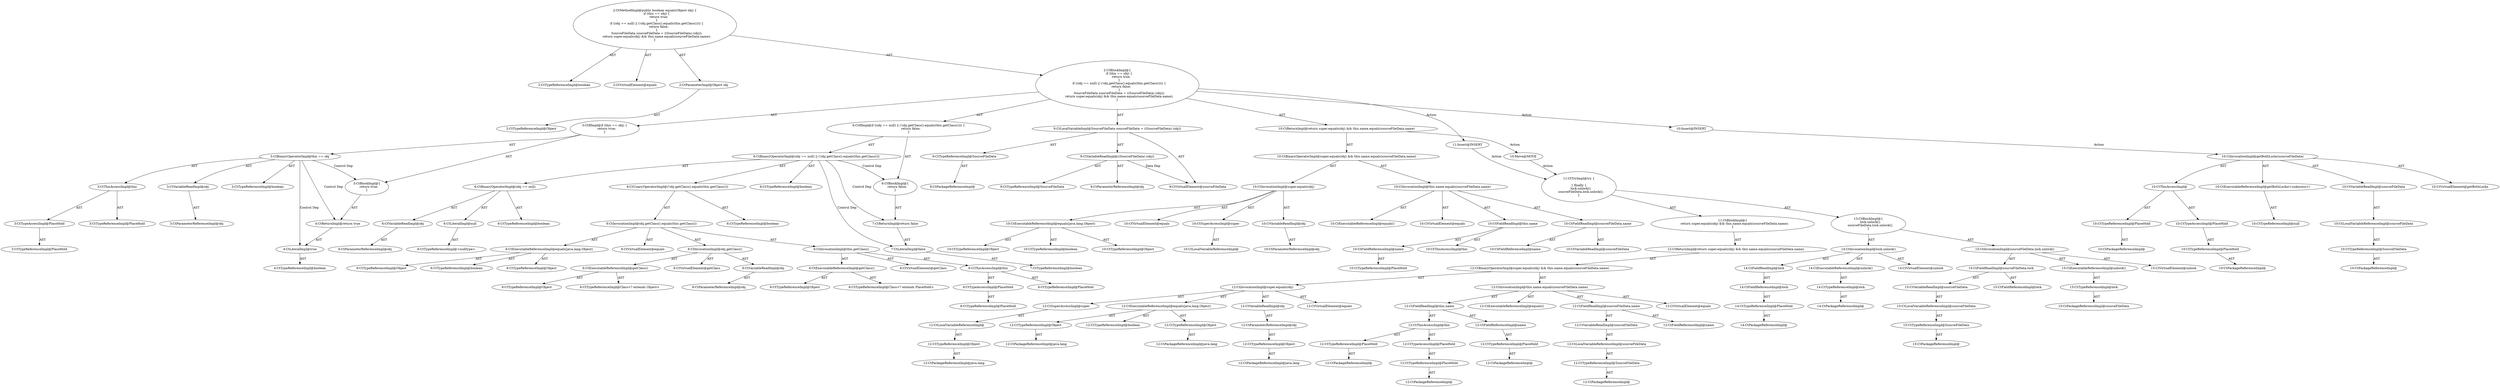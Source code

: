 digraph "equals#?,Object" {
0 [label="2:CtTypeReferenceImpl@boolean" shape=ellipse]
1 [label="2:CtVirtualElement@equals" shape=ellipse]
2 [label="2:CtParameterImpl@Object obj" shape=ellipse]
3 [label="2:CtTypeReferenceImpl@Object" shape=ellipse]
4 [label="3:CtTypeAccessImpl@PlaceHold" shape=ellipse]
5 [label="3:CtTypeReferenceImpl@PlaceHold" shape=ellipse]
6 [label="3:CtThisAccessImpl@this" shape=ellipse]
7 [label="3:CtTypeReferenceImpl@PlaceHold" shape=ellipse]
8 [label="3:CtVariableReadImpl@obj" shape=ellipse]
9 [label="3:CtParameterReferenceImpl@obj" shape=ellipse]
10 [label="3:CtBinaryOperatorImpl@this == obj" shape=ellipse]
11 [label="3:CtTypeReferenceImpl@boolean" shape=ellipse]
12 [label="4:CtLiteralImpl@true" shape=ellipse]
13 [label="4:CtTypeReferenceImpl@boolean" shape=ellipse]
14 [label="4:CtReturnImpl@return true" shape=ellipse]
15 [label="3:CtBlockImpl@\{
    return true;
\}" shape=ellipse]
16 [label="3:CtIfImpl@if (this == obj) \{
    return true;
\}" shape=ellipse]
17 [label="6:CtVariableReadImpl@obj" shape=ellipse]
18 [label="6:CtParameterReferenceImpl@obj" shape=ellipse]
19 [label="6:CtLiteralImpl@null" shape=ellipse]
20 [label="6:CtTypeReferenceImpl@<nulltype>" shape=ellipse]
21 [label="6:CtBinaryOperatorImpl@(obj == null)" shape=ellipse]
22 [label="6:CtTypeReferenceImpl@boolean" shape=ellipse]
23 [label="6:CtExecutableReferenceImpl@equals(java.lang.Object)" shape=ellipse]
24 [label="6:CtTypeReferenceImpl@Object" shape=ellipse]
25 [label="6:CtTypeReferenceImpl@boolean" shape=ellipse]
26 [label="6:CtTypeReferenceImpl@Object" shape=ellipse]
27 [label="6:CtVirtualElement@equals" shape=ellipse]
28 [label="6:CtExecutableReferenceImpl@getClass()" shape=ellipse]
29 [label="6:CtTypeReferenceImpl@Object" shape=ellipse]
30 [label="6:CtTypeReferenceImpl@Class<? extends Object>" shape=ellipse]
31 [label="6:CtVirtualElement@getClass" shape=ellipse]
32 [label="6:CtVariableReadImpl@obj" shape=ellipse]
33 [label="6:CtParameterReferenceImpl@obj" shape=ellipse]
34 [label="6:CtInvocationImpl@obj.getClass()" shape=ellipse]
35 [label="6:CtExecutableReferenceImpl@getClass()" shape=ellipse]
36 [label="6:CtTypeReferenceImpl@Object" shape=ellipse]
37 [label="6:CtTypeReferenceImpl@Class<? extends PlaceHold>" shape=ellipse]
38 [label="6:CtVirtualElement@getClass" shape=ellipse]
39 [label="6:CtTypeAccessImpl@PlaceHold" shape=ellipse]
40 [label="6:CtTypeReferenceImpl@PlaceHold" shape=ellipse]
41 [label="6:CtThisAccessImpl@this" shape=ellipse]
42 [label="6:CtTypeReferenceImpl@PlaceHold" shape=ellipse]
43 [label="6:CtInvocationImpl@this.getClass()" shape=ellipse]
44 [label="6:CtInvocationImpl@obj.getClass().equals(this.getClass())" shape=ellipse]
45 [label="6:CtUnaryOperatorImpl@(!obj.getClass().equals(this.getClass()))" shape=ellipse]
46 [label="6:CtTypeReferenceImpl@boolean" shape=ellipse]
47 [label="6:CtBinaryOperatorImpl@(obj == null) || (!obj.getClass().equals(this.getClass()))" shape=ellipse]
48 [label="6:CtTypeReferenceImpl@boolean" shape=ellipse]
49 [label="7:CtLiteralImpl@false" shape=ellipse]
50 [label="7:CtTypeReferenceImpl@boolean" shape=ellipse]
51 [label="7:CtReturnImpl@return false" shape=ellipse]
52 [label="6:CtBlockImpl@\{
    return false;
\}" shape=ellipse]
53 [label="6:CtIfImpl@if ((obj == null) || (!obj.getClass().equals(this.getClass()))) \{
    return false;
\}" shape=ellipse]
54 [label="9:CtTypeReferenceImpl@SourceFileData" shape=ellipse]
55 [label="9:CtPackageReferenceImpl@" shape=ellipse]
56 [label="9:CtVariableReadImpl@((SourceFileData) (obj))" shape=ellipse]
57 [label="9:CtTypeReferenceImpl@SourceFileData" shape=ellipse]
58 [label="9:CtParameterReferenceImpl@obj" shape=ellipse]
59 [label="9:CtVirtualElement@sourceFileData" shape=ellipse]
60 [label="9:CtLocalVariableImpl@SourceFileData sourceFileData = ((SourceFileData) (obj))" shape=ellipse]
61 [label="10:CtExecutableReferenceImpl@equals(java.lang.Object)" shape=ellipse]
62 [label="10:CtTypeReferenceImpl@Object" shape=ellipse]
63 [label="10:CtTypeReferenceImpl@boolean" shape=ellipse]
64 [label="10:CtTypeReferenceImpl@Object" shape=ellipse]
65 [label="10:CtVirtualElement@equals" shape=ellipse]
66 [label="10:CtSuperAccessImpl@super" shape=ellipse]
67 [label="10:CtLocalVariableReferenceImpl@" shape=ellipse]
68 [label="10:CtVariableReadImpl@obj" shape=ellipse]
69 [label="10:CtParameterReferenceImpl@obj" shape=ellipse]
70 [label="10:CtInvocationImpl@super.equals(obj)" shape=ellipse]
71 [label="10:CtExecutableReferenceImpl@equals()" shape=ellipse]
72 [label="10:CtVirtualElement@equals" shape=ellipse]
73 [label="10:CtFieldReferenceImpl@name" shape=ellipse]
74 [label="10:CtTypeReferenceImpl@PlaceHold" shape=ellipse]
75 [label="10:CtFieldReadImpl@this.name" shape=ellipse]
76 [label="10:CtThisAccessImpl@this" shape=ellipse]
77 [label="10:CtFieldReferenceImpl@name" shape=ellipse]
78 [label="10:CtFieldReadImpl@sourceFileData.name" shape=ellipse]
79 [label="10:CtVariableReadImpl@sourceFileData" shape=ellipse]
80 [label="10:CtInvocationImpl@this.name.equals(sourceFileData.name)" shape=ellipse]
81 [label="10:CtBinaryOperatorImpl@super.equals(obj) && this.name.equals(sourceFileData.name)" shape=ellipse]
82 [label="10:CtReturnImpl@return super.equals(obj) && this.name.equals(sourceFileData.name)" shape=ellipse]
83 [label="2:CtBlockImpl@\{
    if (this == obj) \{
        return true;
    \}
    if ((obj == null) || (!obj.getClass().equals(this.getClass()))) \{
        return false;
    \}
    SourceFileData sourceFileData = ((SourceFileData) (obj));
    return super.equals(obj) && this.name.equals(sourceFileData.name);
\}" shape=ellipse]
84 [label="2:CtMethodImpl@public boolean equals(Object obj) \{
    if (this == obj) \{
        return true;
    \}
    if ((obj == null) || (!obj.getClass().equals(this.getClass()))) \{
        return false;
    \}
    SourceFileData sourceFileData = ((SourceFileData) (obj));
    return super.equals(obj) && this.name.equals(sourceFileData.name);
\}" shape=ellipse]
85 [label="10:Insert@INSERT" shape=ellipse]
86 [label="10:CtPackageReferenceImpl@" shape=ellipse]
87 [label="10:CtTypeReferenceImpl@PlaceHold" shape=ellipse]
88 [label="10:CtPackageReferenceImpl@" shape=ellipse]
89 [label="10:CtTypeReferenceImpl@PlaceHold" shape=ellipse]
90 [label="10:CtTypeAccessImpl@PlaceHold" shape=ellipse]
91 [label="10:CtThisAccessImpl@" shape=ellipse]
92 [label="10:CtTypeReferenceImpl@null" shape=ellipse]
93 [label="10:CtExecutableReferenceImpl@getBothLocks(<unknown>)" shape=ellipse]
94 [label="10:CtPackageReferenceImpl@" shape=ellipse]
95 [label="10:CtTypeReferenceImpl@SourceFileData" shape=ellipse]
96 [label="10:CtLocalVariableReferenceImpl@sourceFileData" shape=ellipse]
97 [label="10:CtVariableReadImpl@sourceFileData" shape=ellipse]
98 [label="10:CtInvocationImpl@getBothLocks(sourceFileData)" shape=ellipse]
99 [label="10:CtVirtualElement@getBothLocks" shape=ellipse]
100 [label="11:Insert@INSERT" shape=ellipse]
101 [label="12:CtPackageReferenceImpl@java.lang" shape=ellipse]
102 [label="12:CtTypeReferenceImpl@Object" shape=ellipse]
103 [label="12:CtLocalVariableReferenceImpl@" shape=ellipse]
104 [label="12:CtSuperAccessImpl@super" shape=ellipse]
105 [label="12:CtPackageReferenceImpl@java.lang" shape=ellipse]
106 [label="12:CtTypeReferenceImpl@Object" shape=ellipse]
107 [label="12:CtTypeReferenceImpl@boolean" shape=ellipse]
108 [label="12:CtPackageReferenceImpl@java.lang" shape=ellipse]
109 [label="12:CtTypeReferenceImpl@Object" shape=ellipse]
110 [label="12:CtExecutableReferenceImpl@equals(java.lang.Object)" shape=ellipse]
111 [label="12:CtPackageReferenceImpl@java.lang" shape=ellipse]
112 [label="12:CtTypeReferenceImpl@Object" shape=ellipse]
113 [label="12:CtParameterReferenceImpl@obj" shape=ellipse]
114 [label="12:CtVariableReadImpl@obj" shape=ellipse]
115 [label="12:CtInvocationImpl@super.equals(obj)" shape=ellipse]
116 [label="12:CtVirtualElement@equals" shape=ellipse]
117 [label="12:CtPackageReferenceImpl@" shape=ellipse]
118 [label="12:CtTypeReferenceImpl@PlaceHold" shape=ellipse]
119 [label="12:CtPackageReferenceImpl@" shape=ellipse]
120 [label="12:CtTypeReferenceImpl@PlaceHold" shape=ellipse]
121 [label="12:CtTypeAccessImpl@PlaceHold" shape=ellipse]
122 [label="12:CtThisAccessImpl@this" shape=ellipse]
123 [label="12:CtPackageReferenceImpl@" shape=ellipse]
124 [label="12:CtTypeReferenceImpl@PlaceHold" shape=ellipse]
125 [label="12:CtFieldReferenceImpl@name" shape=ellipse]
126 [label="12:CtFieldReadImpl@this.name" shape=ellipse]
127 [label="12:CtExecutableReferenceImpl@equals()" shape=ellipse]
128 [label="12:CtPackageReferenceImpl@" shape=ellipse]
129 [label="12:CtTypeReferenceImpl@SourceFileData" shape=ellipse]
130 [label="12:CtLocalVariableReferenceImpl@sourceFileData" shape=ellipse]
131 [label="12:CtVariableReadImpl@sourceFileData" shape=ellipse]
132 [label="12:CtFieldReferenceImpl@name" shape=ellipse]
133 [label="12:CtFieldReadImpl@sourceFileData.name" shape=ellipse]
134 [label="12:CtInvocationImpl@this.name.equals(sourceFileData.name)" shape=ellipse]
135 [label="12:CtVirtualElement@equals" shape=ellipse]
136 [label="12:CtBinaryOperatorImpl@super.equals(obj) && this.name.equals(sourceFileData.name)" shape=ellipse]
137 [label="12:CtReturnImpl@return super.equals(obj) && this.name.equals(sourceFileData.name)" shape=ellipse]
138 [label="11:CtBlockImpl@\{
    return super.equals(obj) && this.name.equals(sourceFileData.name);
\}" shape=ellipse]
139 [label="14:CtPackageReferenceImpl@" shape=ellipse]
140 [label="14:CtTypeReferenceImpl@PlaceHold" shape=ellipse]
141 [label="14:CtFieldReferenceImpl@lock" shape=ellipse]
142 [label="14:CtFieldReadImpl@lock" shape=ellipse]
143 [label="14:CtPackageReferenceImpl@" shape=ellipse]
144 [label="14:CtTypeReferenceImpl@lock" shape=ellipse]
145 [label="14:CtExecutableReferenceImpl@unlock()" shape=ellipse]
146 [label="14:CtInvocationImpl@lock.unlock()" shape=ellipse]
147 [label="14:CtVirtualElement@unlock" shape=ellipse]
148 [label="15:CtPackageReferenceImpl@" shape=ellipse]
149 [label="15:CtTypeReferenceImpl@SourceFileData" shape=ellipse]
150 [label="15:CtLocalVariableReferenceImpl@sourceFileData" shape=ellipse]
151 [label="15:CtVariableReadImpl@sourceFileData" shape=ellipse]
152 [label="15:CtFieldReferenceImpl@lock" shape=ellipse]
153 [label="15:CtFieldReadImpl@sourceFileData.lock" shape=ellipse]
154 [label="15:CtPackageReferenceImpl@sourceFileData" shape=ellipse]
155 [label="15:CtTypeReferenceImpl@lock" shape=ellipse]
156 [label="15:CtExecutableReferenceImpl@unlock()" shape=ellipse]
157 [label="15:CtInvocationImpl@sourceFileData.lock.unlock()" shape=ellipse]
158 [label="15:CtVirtualElement@unlock" shape=ellipse]
159 [label="13:CtBlockImpl@\{
    lock.unlock();
    sourceFileData.lock.unlock();
\}" shape=ellipse]
160 [label="11:CtTryImpl@try \{

\} finally \{
    lock.unlock();
    sourceFileData.lock.unlock();
\}" shape=ellipse]
161 [label="10:Move@MOVE" shape=ellipse]
2 -> 3 [label="AST"];
4 -> 5 [label="AST"];
6 -> 7 [label="AST"];
6 -> 4 [label="AST"];
8 -> 9 [label="AST"];
10 -> 11 [label="AST"];
10 -> 6 [label="AST"];
10 -> 8 [label="AST"];
10 -> 15 [label="Control Dep"];
10 -> 14 [label="Control Dep"];
10 -> 12 [label="Control Dep"];
12 -> 13 [label="AST"];
14 -> 12 [label="AST"];
15 -> 14 [label="AST"];
16 -> 10 [label="AST"];
16 -> 15 [label="AST"];
17 -> 18 [label="AST"];
19 -> 20 [label="AST"];
21 -> 22 [label="AST"];
21 -> 17 [label="AST"];
21 -> 19 [label="AST"];
23 -> 24 [label="AST"];
23 -> 25 [label="AST"];
23 -> 26 [label="AST"];
28 -> 29 [label="AST"];
28 -> 30 [label="AST"];
32 -> 33 [label="AST"];
34 -> 31 [label="AST"];
34 -> 32 [label="AST"];
34 -> 28 [label="AST"];
35 -> 36 [label="AST"];
35 -> 37 [label="AST"];
39 -> 40 [label="AST"];
41 -> 42 [label="AST"];
41 -> 39 [label="AST"];
43 -> 38 [label="AST"];
43 -> 41 [label="AST"];
43 -> 35 [label="AST"];
44 -> 27 [label="AST"];
44 -> 34 [label="AST"];
44 -> 23 [label="AST"];
44 -> 43 [label="AST"];
45 -> 46 [label="AST"];
45 -> 44 [label="AST"];
47 -> 48 [label="AST"];
47 -> 21 [label="AST"];
47 -> 45 [label="AST"];
47 -> 52 [label="Control Dep"];
47 -> 51 [label="Control Dep"];
47 -> 49 [label="Control Dep"];
49 -> 50 [label="AST"];
51 -> 49 [label="AST"];
52 -> 51 [label="AST"];
53 -> 47 [label="AST"];
53 -> 52 [label="AST"];
54 -> 55 [label="AST"];
56 -> 57 [label="AST"];
56 -> 58 [label="AST"];
56 -> 59 [label="Data Dep"];
60 -> 59 [label="AST"];
60 -> 54 [label="AST"];
60 -> 56 [label="AST"];
61 -> 62 [label="AST"];
61 -> 63 [label="AST"];
61 -> 64 [label="AST"];
66 -> 67 [label="AST"];
68 -> 69 [label="AST"];
70 -> 65 [label="AST"];
70 -> 66 [label="AST"];
70 -> 61 [label="AST"];
70 -> 68 [label="AST"];
73 -> 74 [label="AST"];
75 -> 76 [label="AST"];
75 -> 73 [label="AST"];
78 -> 79 [label="AST"];
78 -> 77 [label="AST"];
80 -> 72 [label="AST"];
80 -> 75 [label="AST"];
80 -> 71 [label="AST"];
80 -> 78 [label="AST"];
81 -> 70 [label="AST"];
81 -> 80 [label="AST"];
82 -> 81 [label="AST"];
82 -> 161 [label="Action"];
83 -> 16 [label="AST"];
83 -> 53 [label="AST"];
83 -> 60 [label="AST"];
83 -> 82 [label="AST"];
83 -> 85 [label="Action"];
83 -> 100 [label="Action"];
84 -> 1 [label="AST"];
84 -> 0 [label="AST"];
84 -> 2 [label="AST"];
84 -> 83 [label="AST"];
85 -> 98 [label="Action"];
87 -> 86 [label="AST"];
89 -> 88 [label="AST"];
90 -> 89 [label="AST"];
91 -> 87 [label="AST"];
91 -> 90 [label="AST"];
93 -> 92 [label="AST"];
95 -> 94 [label="AST"];
96 -> 95 [label="AST"];
97 -> 96 [label="AST"];
98 -> 99 [label="AST"];
98 -> 91 [label="AST"];
98 -> 93 [label="AST"];
98 -> 97 [label="AST"];
100 -> 160 [label="Action"];
102 -> 101 [label="AST"];
103 -> 102 [label="AST"];
104 -> 103 [label="AST"];
106 -> 105 [label="AST"];
109 -> 108 [label="AST"];
110 -> 106 [label="AST"];
110 -> 107 [label="AST"];
110 -> 109 [label="AST"];
112 -> 111 [label="AST"];
113 -> 112 [label="AST"];
114 -> 113 [label="AST"];
115 -> 116 [label="AST"];
115 -> 104 [label="AST"];
115 -> 110 [label="AST"];
115 -> 114 [label="AST"];
118 -> 117 [label="AST"];
120 -> 119 [label="AST"];
121 -> 120 [label="AST"];
122 -> 118 [label="AST"];
122 -> 121 [label="AST"];
124 -> 123 [label="AST"];
125 -> 124 [label="AST"];
126 -> 122 [label="AST"];
126 -> 125 [label="AST"];
129 -> 128 [label="AST"];
130 -> 129 [label="AST"];
131 -> 130 [label="AST"];
133 -> 131 [label="AST"];
133 -> 132 [label="AST"];
134 -> 135 [label="AST"];
134 -> 126 [label="AST"];
134 -> 127 [label="AST"];
134 -> 133 [label="AST"];
136 -> 115 [label="AST"];
136 -> 134 [label="AST"];
137 -> 136 [label="AST"];
138 -> 137 [label="AST"];
140 -> 139 [label="AST"];
141 -> 140 [label="AST"];
142 -> 141 [label="AST"];
144 -> 143 [label="AST"];
145 -> 144 [label="AST"];
146 -> 147 [label="AST"];
146 -> 142 [label="AST"];
146 -> 145 [label="AST"];
149 -> 148 [label="AST"];
150 -> 149 [label="AST"];
151 -> 150 [label="AST"];
153 -> 151 [label="AST"];
153 -> 152 [label="AST"];
155 -> 154 [label="AST"];
156 -> 155 [label="AST"];
157 -> 158 [label="AST"];
157 -> 153 [label="AST"];
157 -> 156 [label="AST"];
159 -> 146 [label="AST"];
159 -> 157 [label="AST"];
160 -> 138 [label="AST"];
160 -> 159 [label="AST"];
161 -> 160 [label="Action"];
}